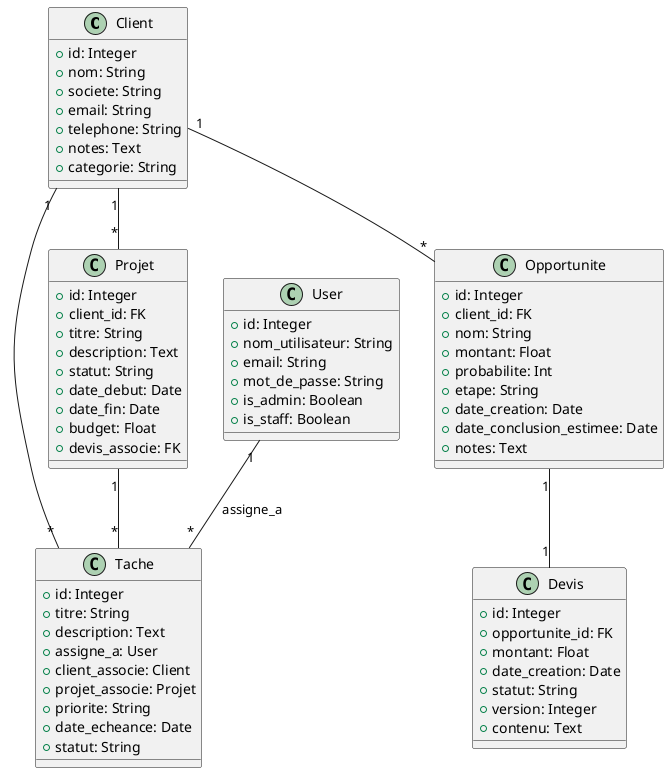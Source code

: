 @startuml
class Client {
  +id: Integer
  +nom: String
  +societe: String
  +email: String
  +telephone: String
  +notes: Text
  +categorie: String
}

class Projet {
  +id: Integer
  +client_id: FK
  +titre: String
  +description: Text
  +statut: String
  +date_debut: Date
  +date_fin: Date
  +budget: Float
  +devis_associe: FK
}

class Tache {
  +id: Integer
  +titre: String
  +description: Text
  +assigne_a: User
  +client_associe: Client
  +projet_associe: Projet
  +priorite: String
  +date_echeance: Date
  +statut: String
}

class Opportunite {
  +id: Integer
  +client_id: FK
  +nom: String
  +montant: Float
  +probabilite: Int
  +etape: String
  +date_creation: Date
  +date_conclusion_estimee: Date
  +notes: Text
}

class Devis {
  +id: Integer
  +opportunite_id: FK
  +montant: Float
  +date_creation: Date
  +statut: String
  +version: Integer
  +contenu: Text
}

class User {
  +id: Integer
  +nom_utilisateur: String
  +email: String
  +mot_de_passe: String
  +is_admin: Boolean
  +is_staff: Boolean
}

Client "1" -- "*" Projet
Projet "1" -- "*" Tache
Client "1" -- "*" Tache
Client "1" -- "*" Opportunite
Opportunite "1" -- "1" Devis
User "1" -- "*" Tache : assigne_a
@enduml
